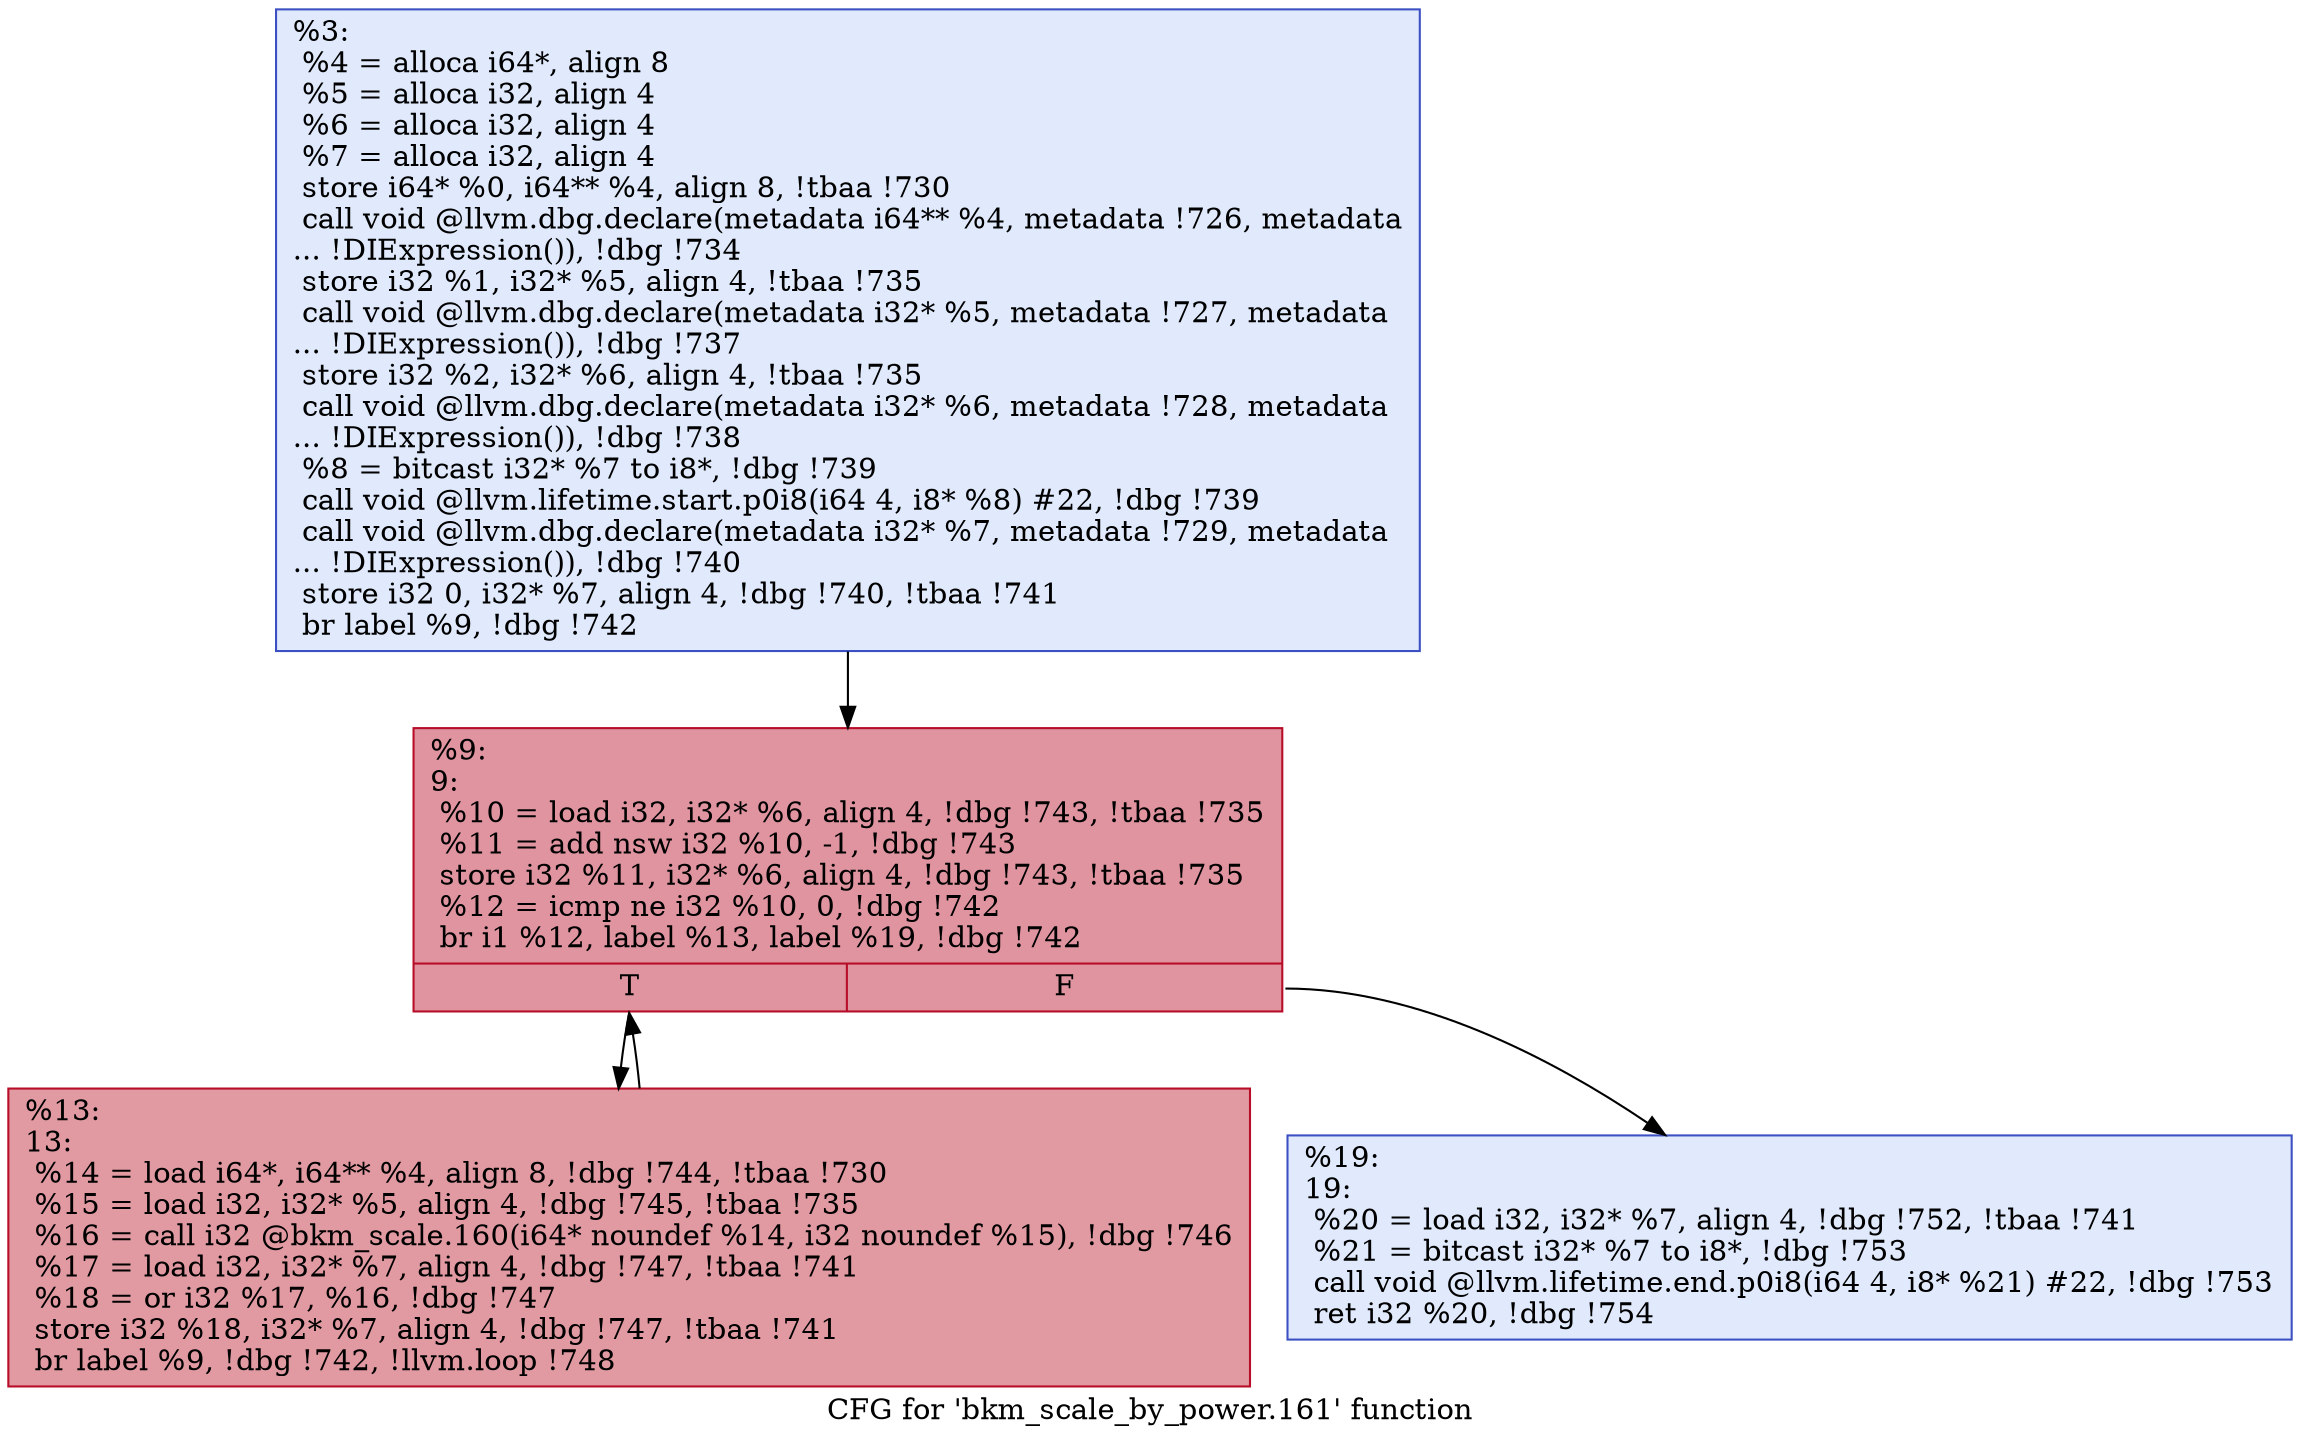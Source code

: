 digraph "CFG for 'bkm_scale_by_power.161' function" {
	label="CFG for 'bkm_scale_by_power.161' function";

	Node0x10db650 [shape=record,color="#3d50c3ff", style=filled, fillcolor="#b9d0f970",label="{%3:\l  %4 = alloca i64*, align 8\l  %5 = alloca i32, align 4\l  %6 = alloca i32, align 4\l  %7 = alloca i32, align 4\l  store i64* %0, i64** %4, align 8, !tbaa !730\l  call void @llvm.dbg.declare(metadata i64** %4, metadata !726, metadata\l... !DIExpression()), !dbg !734\l  store i32 %1, i32* %5, align 4, !tbaa !735\l  call void @llvm.dbg.declare(metadata i32* %5, metadata !727, metadata\l... !DIExpression()), !dbg !737\l  store i32 %2, i32* %6, align 4, !tbaa !735\l  call void @llvm.dbg.declare(metadata i32* %6, metadata !728, metadata\l... !DIExpression()), !dbg !738\l  %8 = bitcast i32* %7 to i8*, !dbg !739\l  call void @llvm.lifetime.start.p0i8(i64 4, i8* %8) #22, !dbg !739\l  call void @llvm.dbg.declare(metadata i32* %7, metadata !729, metadata\l... !DIExpression()), !dbg !740\l  store i32 0, i32* %7, align 4, !dbg !740, !tbaa !741\l  br label %9, !dbg !742\l}"];
	Node0x10db650 -> Node0x10dda90;
	Node0x10dda90 [shape=record,color="#b70d28ff", style=filled, fillcolor="#b70d2870",label="{%9:\l9:                                                \l  %10 = load i32, i32* %6, align 4, !dbg !743, !tbaa !735\l  %11 = add nsw i32 %10, -1, !dbg !743\l  store i32 %11, i32* %6, align 4, !dbg !743, !tbaa !735\l  %12 = icmp ne i32 %10, 0, !dbg !742\l  br i1 %12, label %13, label %19, !dbg !742\l|{<s0>T|<s1>F}}"];
	Node0x10dda90:s0 -> Node0x10ddae0;
	Node0x10dda90:s1 -> Node0x10ddb30;
	Node0x10ddae0 [shape=record,color="#b70d28ff", style=filled, fillcolor="#bb1b2c70",label="{%13:\l13:                                               \l  %14 = load i64*, i64** %4, align 8, !dbg !744, !tbaa !730\l  %15 = load i32, i32* %5, align 4, !dbg !745, !tbaa !735\l  %16 = call i32 @bkm_scale.160(i64* noundef %14, i32 noundef %15), !dbg !746\l  %17 = load i32, i32* %7, align 4, !dbg !747, !tbaa !741\l  %18 = or i32 %17, %16, !dbg !747\l  store i32 %18, i32* %7, align 4, !dbg !747, !tbaa !741\l  br label %9, !dbg !742, !llvm.loop !748\l}"];
	Node0x10ddae0 -> Node0x10dda90;
	Node0x10ddb30 [shape=record,color="#3d50c3ff", style=filled, fillcolor="#b9d0f970",label="{%19:\l19:                                               \l  %20 = load i32, i32* %7, align 4, !dbg !752, !tbaa !741\l  %21 = bitcast i32* %7 to i8*, !dbg !753\l  call void @llvm.lifetime.end.p0i8(i64 4, i8* %21) #22, !dbg !753\l  ret i32 %20, !dbg !754\l}"];
}

